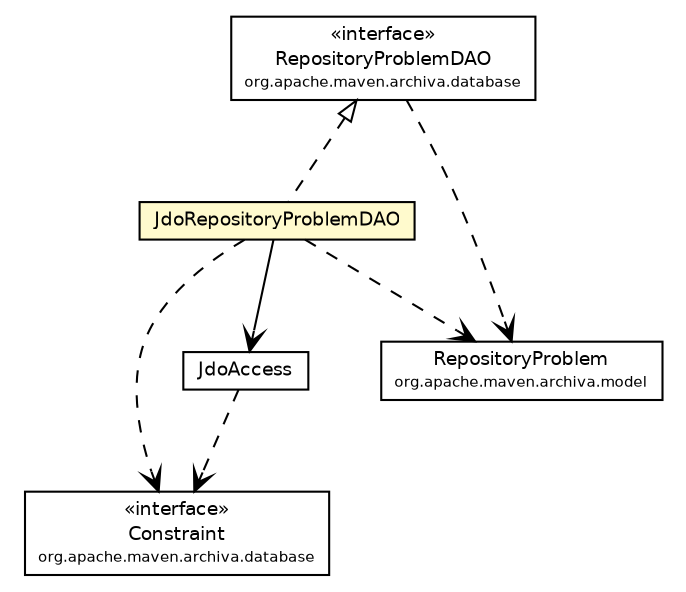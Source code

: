 #!/usr/local/bin/dot
#
# Class diagram 
# Generated by UmlGraph version 4.6 (http://www.spinellis.gr/sw/umlgraph)
#

digraph G {
	edge [fontname="Helvetica",fontsize=10,labelfontname="Helvetica",labelfontsize=10];
	node [fontname="Helvetica",fontsize=10,shape=plaintext];
	// org.apache.maven.archiva.database.RepositoryProblemDAO
	c98747 [label=<<table border="0" cellborder="1" cellspacing="0" cellpadding="2" port="p" href="../RepositoryProblemDAO.html">
		<tr><td><table border="0" cellspacing="0" cellpadding="1">
			<tr><td> &laquo;interface&raquo; </td></tr>
			<tr><td> RepositoryProblemDAO </td></tr>
			<tr><td><font point-size="7.0"> org.apache.maven.archiva.database </font></td></tr>
		</table></td></tr>
		</table>>, fontname="Helvetica", fontcolor="black", fontsize=9.0];
	// org.apache.maven.archiva.database.Constraint
	c98753 [label=<<table border="0" cellborder="1" cellspacing="0" cellpadding="2" port="p" href="../Constraint.html">
		<tr><td><table border="0" cellspacing="0" cellpadding="1">
			<tr><td> &laquo;interface&raquo; </td></tr>
			<tr><td> Constraint </td></tr>
			<tr><td><font point-size="7.0"> org.apache.maven.archiva.database </font></td></tr>
		</table></td></tr>
		</table>>, fontname="Helvetica", fontcolor="black", fontsize=9.0];
	// org.apache.maven.archiva.database.jdo.JdoRepositoryProblemDAO
	c98789 [label=<<table border="0" cellborder="1" cellspacing="0" cellpadding="2" port="p" bgcolor="lemonChiffon" href="./JdoRepositoryProblemDAO.html">
		<tr><td><table border="0" cellspacing="0" cellpadding="1">
			<tr><td> JdoRepositoryProblemDAO </td></tr>
		</table></td></tr>
		</table>>, fontname="Helvetica", fontcolor="black", fontsize=9.0];
	// org.apache.maven.archiva.database.jdo.JdoAccess
	c98795 [label=<<table border="0" cellborder="1" cellspacing="0" cellpadding="2" port="p" href="./JdoAccess.html">
		<tr><td><table border="0" cellspacing="0" cellpadding="1">
			<tr><td> JdoAccess </td></tr>
		</table></td></tr>
		</table>>, fontname="Helvetica", fontcolor="black", fontsize=9.0];
	//org.apache.maven.archiva.database.jdo.JdoRepositoryProblemDAO implements org.apache.maven.archiva.database.RepositoryProblemDAO
	c98747:p -> c98789:p [dir=back,arrowtail=empty,style=dashed];
	// org.apache.maven.archiva.database.jdo.JdoRepositoryProblemDAO NAVASSOC org.apache.maven.archiva.database.jdo.JdoAccess
	c98789:p -> c98795:p [taillabel="", label="", headlabel="", fontname="Helvetica", fontcolor="black", fontsize=10.0, color="black", arrowhead=open];
	// org.apache.maven.archiva.database.RepositoryProblemDAO DEPEND org.apache.maven.archiva.model.RepositoryProblem
	c98747:p -> c98972:p [taillabel="", label="", headlabel="", fontname="Helvetica", fontcolor="black", fontsize=10.0, color="black", arrowhead=open, style=dashed];
	// org.apache.maven.archiva.database.jdo.JdoRepositoryProblemDAO DEPEND org.apache.maven.archiva.database.Constraint
	c98789:p -> c98753:p [taillabel="", label="", headlabel="", fontname="Helvetica", fontcolor="black", fontsize=10.0, color="black", arrowhead=open, style=dashed];
	// org.apache.maven.archiva.database.jdo.JdoRepositoryProblemDAO DEPEND org.apache.maven.archiva.model.RepositoryProblem
	c98789:p -> c98972:p [taillabel="", label="", headlabel="", fontname="Helvetica", fontcolor="black", fontsize=10.0, color="black", arrowhead=open, style=dashed];
	// org.apache.maven.archiva.database.jdo.JdoAccess DEPEND org.apache.maven.archiva.database.Constraint
	c98795:p -> c98753:p [taillabel="", label="", headlabel="", fontname="Helvetica", fontcolor="black", fontsize=10.0, color="black", arrowhead=open, style=dashed];
	// org.apache.maven.archiva.model.RepositoryProblem
	c98972 [label=<<table border="0" cellborder="1" cellspacing="0" cellpadding="2" port="p" href="http://java.sun.com/j2se/1.4.2/docs/api/org/apache/maven/archiva/model/RepositoryProblem.html">
		<tr><td><table border="0" cellspacing="0" cellpadding="1">
			<tr><td> RepositoryProblem </td></tr>
			<tr><td><font point-size="7.0"> org.apache.maven.archiva.model </font></td></tr>
		</table></td></tr>
		</table>>, fontname="Helvetica", fontcolor="black", fontsize=9.0];
}

